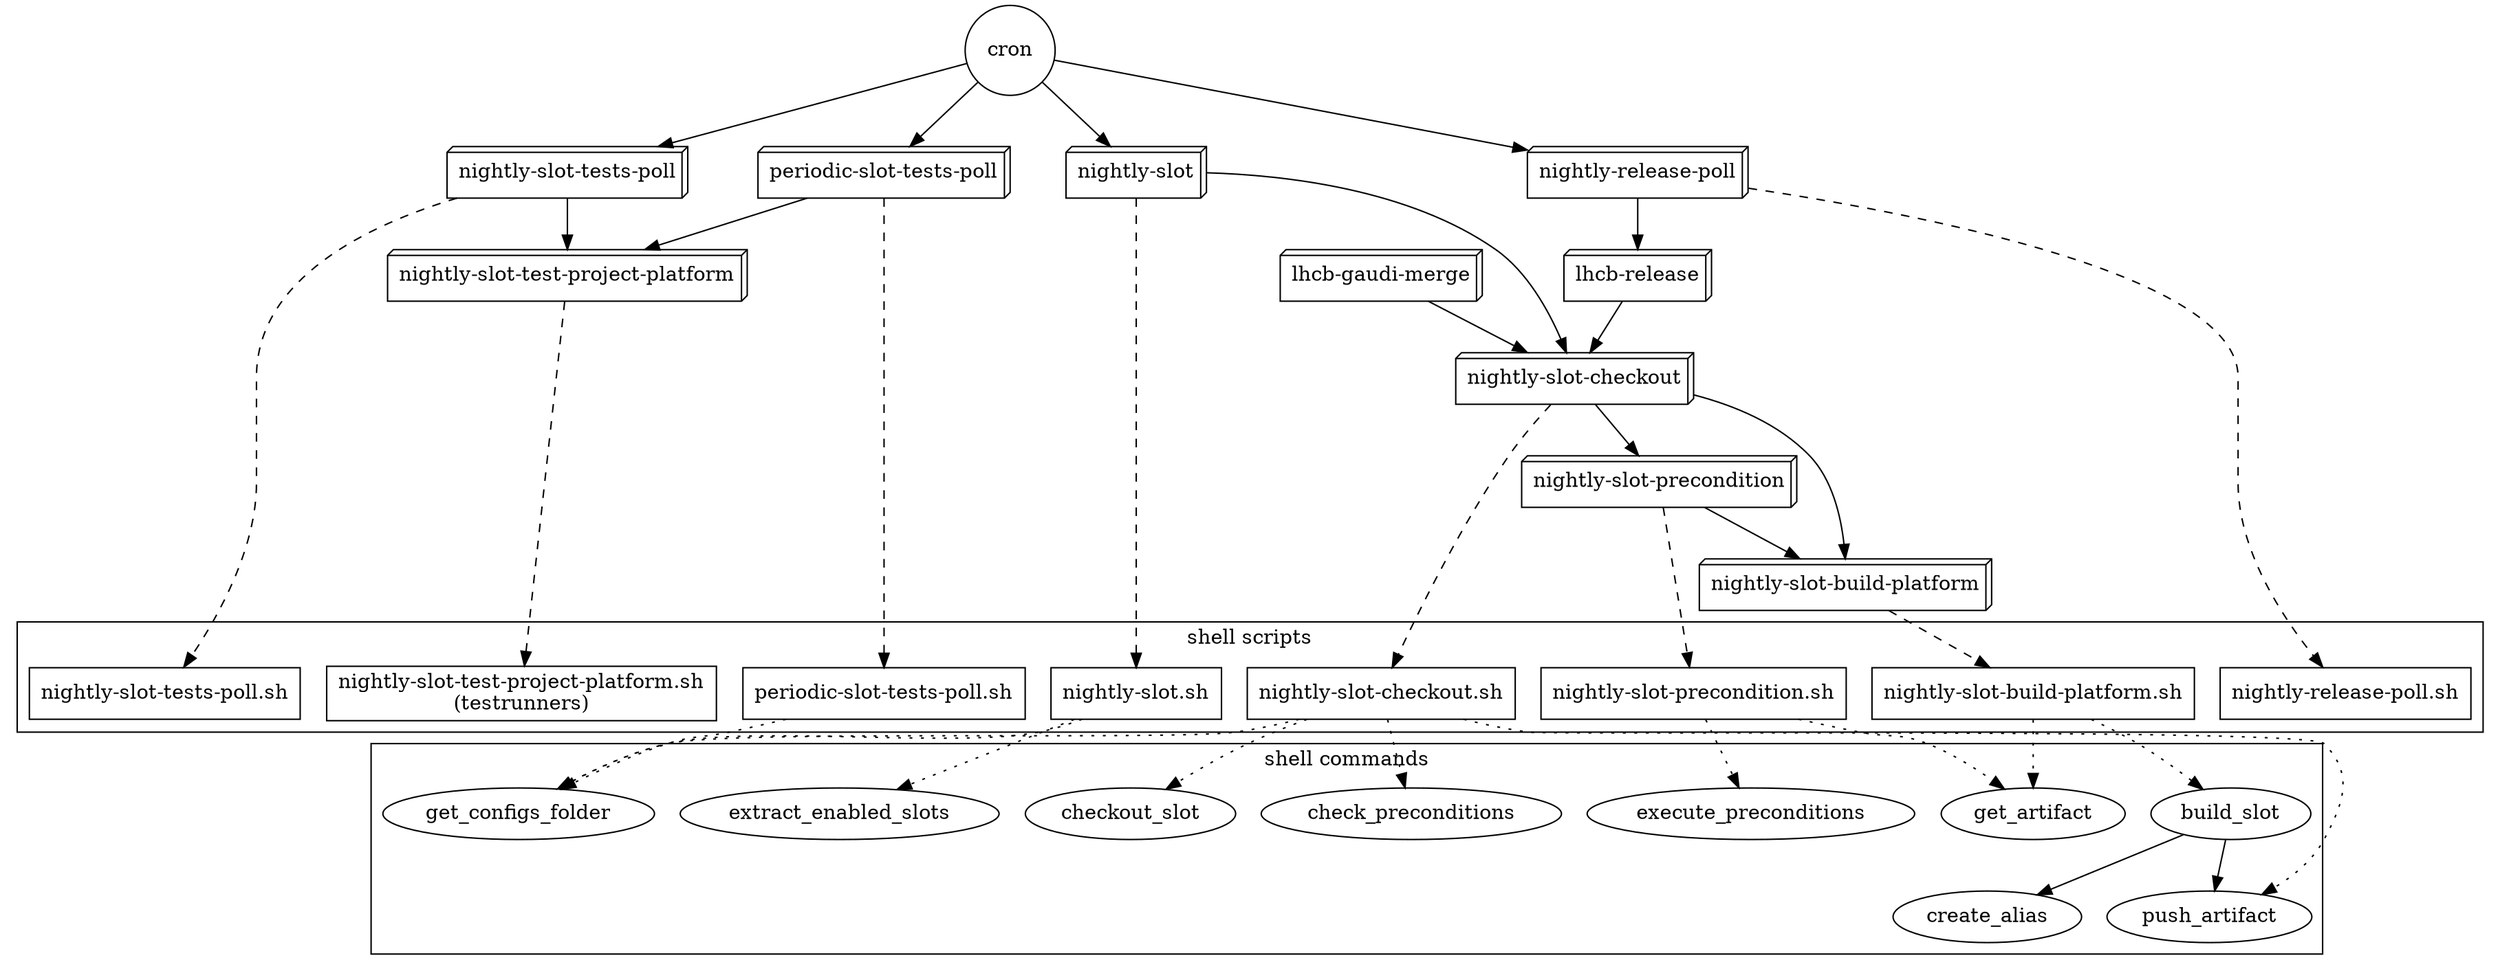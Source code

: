 digraph "Jenkins-scripts" {

"cron" [shape=circle];

cron -> { rank = same; node [shape=box3d];
  "nightly-slot";
  "nightly-slot-tests-poll";
  "periodic-slot-tests-poll";
  "nightly-release-poll";
}

// Jenkins jobs
subgraph jobs {
  node [shape=box3d];
  //label = "Jenkins jobs";

  "nightly-slot" -> "nightly-slot-checkout";
  "nightly-slot-checkout" -> "nightly-slot-precondition";
  "nightly-slot-checkout" -> "nightly-slot-build-platform";
  "nightly-slot-precondition" -> "nightly-slot-build-platform";

  "nightly-slot-tests-poll" -> "nightly-slot-test-project-platform";

  "periodic-slot-tests-poll" -> "nightly-slot-test-project-platform";

  "nightly-release-poll" -> "lhcb-release" -> "nightly-slot-checkout";

  "lhcb-gaudi-merge" -> "nightly-slot-checkout";
}

// Scripts
subgraph cluster_scripts {
  node [shape=box];
  rank = same;
  label = "shell scripts";

  "nightly-slot.sh";
  "nightly-slot-checkout.sh";
  "nightly-slot-precondition.sh";
  "nightly-slot-build-platform.sh";
  "nightly-slot-tests-poll.sh";
  "nightly-slot-test-project-platform.sh" [label = "nightly-slot-test-project-platform.sh\n(testrunners)"];
  "nightly-release-poll.sh";

  "periodic-slot-tests-poll.sh";
}

// Shell commands (aliases)
subgraph cluster_commands {
  node [shape=ellipse];
  rank = same;
  label = "shell commands";

  get_configs_folder;
  extract_enabled_slots;
  checkout_slot;
  push_artifact;
  check_preconditions;
  get_artifact;
  execute_preconditions;
  build_slot;
  create_alias;

  build_slot -> { create_alias push_artifact }
};

// Connections jobs->scripts
edge [style=dashed];
"nightly-slot" -> "nightly-slot.sh";
"nightly-slot-checkout" -> "nightly-slot-checkout.sh";
"nightly-slot-precondition" -> "nightly-slot-precondition.sh";
"nightly-slot-build-platform" -> "nightly-slot-build-platform.sh";
"nightly-slot-tests-poll" -> "nightly-slot-tests-poll.sh";
"nightly-slot-test-project-platform" -> "nightly-slot-test-project-platform.sh";
"periodic-slot-tests-poll" -> "periodic-slot-tests-poll.sh";
"nightly-release-poll" -> "nightly-release-poll.sh";

// Connections scripts->commands
// fake level
edge [style=dotted];
"nightly-slot.sh" -> {
  get_configs_folder
  extract_enabled_slots
};

"nightly-slot-checkout.sh" -> {
  get_configs_folder
  checkout_slot
  push_artifact
  check_preconditions
};

"nightly-slot-precondition.sh" -> {
  get_artifact
  execute_preconditions
};

"nightly-slot-build-platform.sh" -> {
  get_artifact
  build_slot
};

"periodic-slot-tests-poll.sh" -> {
  get_configs_folder
};
//"nightly-slot-test-project-platform.sh" -> { node [shape=folder]; testrunners };
}
